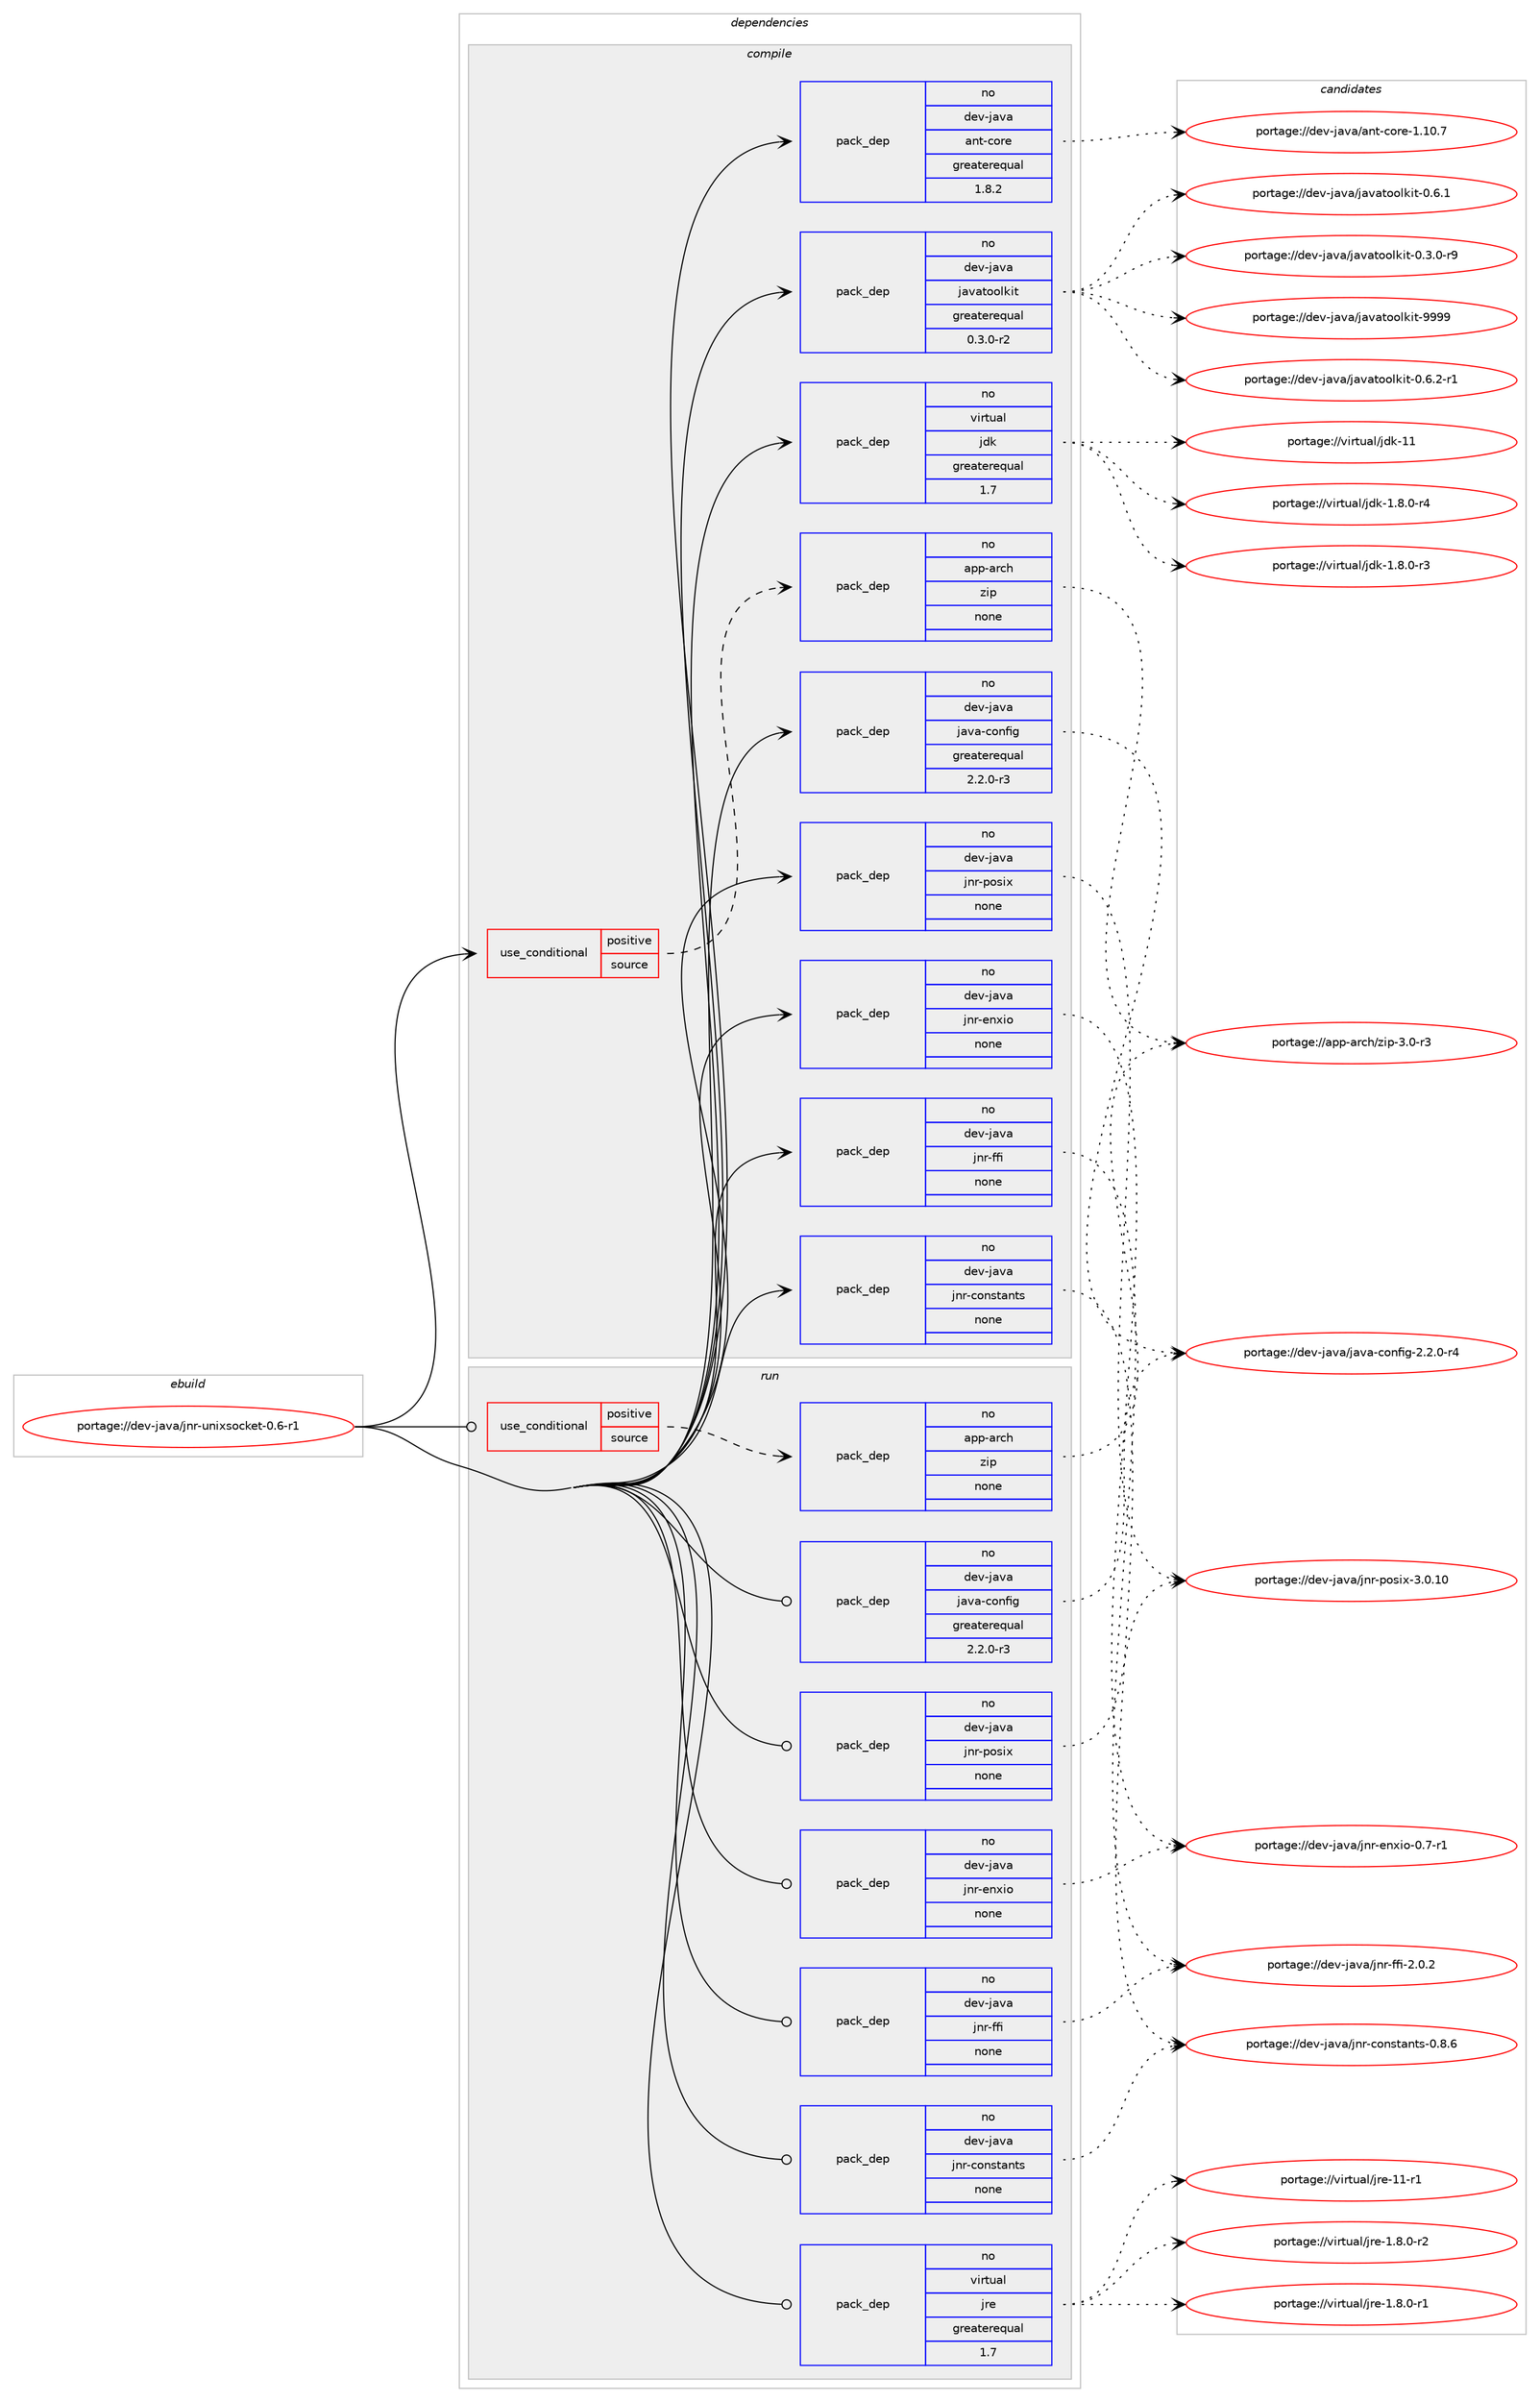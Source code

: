 digraph prolog {

# *************
# Graph options
# *************

newrank=true;
concentrate=true;
compound=true;
graph [rankdir=LR,fontname=Helvetica,fontsize=10,ranksep=1.5];#, ranksep=2.5, nodesep=0.2];
edge  [arrowhead=vee];
node  [fontname=Helvetica,fontsize=10];

# **********
# The ebuild
# **********

subgraph cluster_leftcol {
color=gray;
label=<<i>ebuild</i>>;
id [label="portage://dev-java/jnr-unixsocket-0.6-r1", color=red, width=4, href="../dev-java/jnr-unixsocket-0.6-r1.svg"];
}

# ****************
# The dependencies
# ****************

subgraph cluster_midcol {
color=gray;
label=<<i>dependencies</i>>;
subgraph cluster_compile {
fillcolor="#eeeeee";
style=filled;
label=<<i>compile</i>>;
subgraph cond129703 {
dependency529013 [label=<<TABLE BORDER="0" CELLBORDER="1" CELLSPACING="0" CELLPADDING="4"><TR><TD ROWSPAN="3" CELLPADDING="10">use_conditional</TD></TR><TR><TD>positive</TD></TR><TR><TD>source</TD></TR></TABLE>>, shape=none, color=red];
subgraph pack393699 {
dependency529014 [label=<<TABLE BORDER="0" CELLBORDER="1" CELLSPACING="0" CELLPADDING="4" WIDTH="220"><TR><TD ROWSPAN="6" CELLPADDING="30">pack_dep</TD></TR><TR><TD WIDTH="110">no</TD></TR><TR><TD>app-arch</TD></TR><TR><TD>zip</TD></TR><TR><TD>none</TD></TR><TR><TD></TD></TR></TABLE>>, shape=none, color=blue];
}
dependency529013:e -> dependency529014:w [weight=20,style="dashed",arrowhead="vee"];
}
id:e -> dependency529013:w [weight=20,style="solid",arrowhead="vee"];
subgraph pack393700 {
dependency529015 [label=<<TABLE BORDER="0" CELLBORDER="1" CELLSPACING="0" CELLPADDING="4" WIDTH="220"><TR><TD ROWSPAN="6" CELLPADDING="30">pack_dep</TD></TR><TR><TD WIDTH="110">no</TD></TR><TR><TD>dev-java</TD></TR><TR><TD>ant-core</TD></TR><TR><TD>greaterequal</TD></TR><TR><TD>1.8.2</TD></TR></TABLE>>, shape=none, color=blue];
}
id:e -> dependency529015:w [weight=20,style="solid",arrowhead="vee"];
subgraph pack393701 {
dependency529016 [label=<<TABLE BORDER="0" CELLBORDER="1" CELLSPACING="0" CELLPADDING="4" WIDTH="220"><TR><TD ROWSPAN="6" CELLPADDING="30">pack_dep</TD></TR><TR><TD WIDTH="110">no</TD></TR><TR><TD>dev-java</TD></TR><TR><TD>java-config</TD></TR><TR><TD>greaterequal</TD></TR><TR><TD>2.2.0-r3</TD></TR></TABLE>>, shape=none, color=blue];
}
id:e -> dependency529016:w [weight=20,style="solid",arrowhead="vee"];
subgraph pack393702 {
dependency529017 [label=<<TABLE BORDER="0" CELLBORDER="1" CELLSPACING="0" CELLPADDING="4" WIDTH="220"><TR><TD ROWSPAN="6" CELLPADDING="30">pack_dep</TD></TR><TR><TD WIDTH="110">no</TD></TR><TR><TD>dev-java</TD></TR><TR><TD>javatoolkit</TD></TR><TR><TD>greaterequal</TD></TR><TR><TD>0.3.0-r2</TD></TR></TABLE>>, shape=none, color=blue];
}
id:e -> dependency529017:w [weight=20,style="solid",arrowhead="vee"];
subgraph pack393703 {
dependency529018 [label=<<TABLE BORDER="0" CELLBORDER="1" CELLSPACING="0" CELLPADDING="4" WIDTH="220"><TR><TD ROWSPAN="6" CELLPADDING="30">pack_dep</TD></TR><TR><TD WIDTH="110">no</TD></TR><TR><TD>dev-java</TD></TR><TR><TD>jnr-constants</TD></TR><TR><TD>none</TD></TR><TR><TD></TD></TR></TABLE>>, shape=none, color=blue];
}
id:e -> dependency529018:w [weight=20,style="solid",arrowhead="vee"];
subgraph pack393704 {
dependency529019 [label=<<TABLE BORDER="0" CELLBORDER="1" CELLSPACING="0" CELLPADDING="4" WIDTH="220"><TR><TD ROWSPAN="6" CELLPADDING="30">pack_dep</TD></TR><TR><TD WIDTH="110">no</TD></TR><TR><TD>dev-java</TD></TR><TR><TD>jnr-enxio</TD></TR><TR><TD>none</TD></TR><TR><TD></TD></TR></TABLE>>, shape=none, color=blue];
}
id:e -> dependency529019:w [weight=20,style="solid",arrowhead="vee"];
subgraph pack393705 {
dependency529020 [label=<<TABLE BORDER="0" CELLBORDER="1" CELLSPACING="0" CELLPADDING="4" WIDTH="220"><TR><TD ROWSPAN="6" CELLPADDING="30">pack_dep</TD></TR><TR><TD WIDTH="110">no</TD></TR><TR><TD>dev-java</TD></TR><TR><TD>jnr-ffi</TD></TR><TR><TD>none</TD></TR><TR><TD></TD></TR></TABLE>>, shape=none, color=blue];
}
id:e -> dependency529020:w [weight=20,style="solid",arrowhead="vee"];
subgraph pack393706 {
dependency529021 [label=<<TABLE BORDER="0" CELLBORDER="1" CELLSPACING="0" CELLPADDING="4" WIDTH="220"><TR><TD ROWSPAN="6" CELLPADDING="30">pack_dep</TD></TR><TR><TD WIDTH="110">no</TD></TR><TR><TD>dev-java</TD></TR><TR><TD>jnr-posix</TD></TR><TR><TD>none</TD></TR><TR><TD></TD></TR></TABLE>>, shape=none, color=blue];
}
id:e -> dependency529021:w [weight=20,style="solid",arrowhead="vee"];
subgraph pack393707 {
dependency529022 [label=<<TABLE BORDER="0" CELLBORDER="1" CELLSPACING="0" CELLPADDING="4" WIDTH="220"><TR><TD ROWSPAN="6" CELLPADDING="30">pack_dep</TD></TR><TR><TD WIDTH="110">no</TD></TR><TR><TD>virtual</TD></TR><TR><TD>jdk</TD></TR><TR><TD>greaterequal</TD></TR><TR><TD>1.7</TD></TR></TABLE>>, shape=none, color=blue];
}
id:e -> dependency529022:w [weight=20,style="solid",arrowhead="vee"];
}
subgraph cluster_compileandrun {
fillcolor="#eeeeee";
style=filled;
label=<<i>compile and run</i>>;
}
subgraph cluster_run {
fillcolor="#eeeeee";
style=filled;
label=<<i>run</i>>;
subgraph cond129704 {
dependency529023 [label=<<TABLE BORDER="0" CELLBORDER="1" CELLSPACING="0" CELLPADDING="4"><TR><TD ROWSPAN="3" CELLPADDING="10">use_conditional</TD></TR><TR><TD>positive</TD></TR><TR><TD>source</TD></TR></TABLE>>, shape=none, color=red];
subgraph pack393708 {
dependency529024 [label=<<TABLE BORDER="0" CELLBORDER="1" CELLSPACING="0" CELLPADDING="4" WIDTH="220"><TR><TD ROWSPAN="6" CELLPADDING="30">pack_dep</TD></TR><TR><TD WIDTH="110">no</TD></TR><TR><TD>app-arch</TD></TR><TR><TD>zip</TD></TR><TR><TD>none</TD></TR><TR><TD></TD></TR></TABLE>>, shape=none, color=blue];
}
dependency529023:e -> dependency529024:w [weight=20,style="dashed",arrowhead="vee"];
}
id:e -> dependency529023:w [weight=20,style="solid",arrowhead="odot"];
subgraph pack393709 {
dependency529025 [label=<<TABLE BORDER="0" CELLBORDER="1" CELLSPACING="0" CELLPADDING="4" WIDTH="220"><TR><TD ROWSPAN="6" CELLPADDING="30">pack_dep</TD></TR><TR><TD WIDTH="110">no</TD></TR><TR><TD>dev-java</TD></TR><TR><TD>java-config</TD></TR><TR><TD>greaterequal</TD></TR><TR><TD>2.2.0-r3</TD></TR></TABLE>>, shape=none, color=blue];
}
id:e -> dependency529025:w [weight=20,style="solid",arrowhead="odot"];
subgraph pack393710 {
dependency529026 [label=<<TABLE BORDER="0" CELLBORDER="1" CELLSPACING="0" CELLPADDING="4" WIDTH="220"><TR><TD ROWSPAN="6" CELLPADDING="30">pack_dep</TD></TR><TR><TD WIDTH="110">no</TD></TR><TR><TD>dev-java</TD></TR><TR><TD>jnr-constants</TD></TR><TR><TD>none</TD></TR><TR><TD></TD></TR></TABLE>>, shape=none, color=blue];
}
id:e -> dependency529026:w [weight=20,style="solid",arrowhead="odot"];
subgraph pack393711 {
dependency529027 [label=<<TABLE BORDER="0" CELLBORDER="1" CELLSPACING="0" CELLPADDING="4" WIDTH="220"><TR><TD ROWSPAN="6" CELLPADDING="30">pack_dep</TD></TR><TR><TD WIDTH="110">no</TD></TR><TR><TD>dev-java</TD></TR><TR><TD>jnr-enxio</TD></TR><TR><TD>none</TD></TR><TR><TD></TD></TR></TABLE>>, shape=none, color=blue];
}
id:e -> dependency529027:w [weight=20,style="solid",arrowhead="odot"];
subgraph pack393712 {
dependency529028 [label=<<TABLE BORDER="0" CELLBORDER="1" CELLSPACING="0" CELLPADDING="4" WIDTH="220"><TR><TD ROWSPAN="6" CELLPADDING="30">pack_dep</TD></TR><TR><TD WIDTH="110">no</TD></TR><TR><TD>dev-java</TD></TR><TR><TD>jnr-ffi</TD></TR><TR><TD>none</TD></TR><TR><TD></TD></TR></TABLE>>, shape=none, color=blue];
}
id:e -> dependency529028:w [weight=20,style="solid",arrowhead="odot"];
subgraph pack393713 {
dependency529029 [label=<<TABLE BORDER="0" CELLBORDER="1" CELLSPACING="0" CELLPADDING="4" WIDTH="220"><TR><TD ROWSPAN="6" CELLPADDING="30">pack_dep</TD></TR><TR><TD WIDTH="110">no</TD></TR><TR><TD>dev-java</TD></TR><TR><TD>jnr-posix</TD></TR><TR><TD>none</TD></TR><TR><TD></TD></TR></TABLE>>, shape=none, color=blue];
}
id:e -> dependency529029:w [weight=20,style="solid",arrowhead="odot"];
subgraph pack393714 {
dependency529030 [label=<<TABLE BORDER="0" CELLBORDER="1" CELLSPACING="0" CELLPADDING="4" WIDTH="220"><TR><TD ROWSPAN="6" CELLPADDING="30">pack_dep</TD></TR><TR><TD WIDTH="110">no</TD></TR><TR><TD>virtual</TD></TR><TR><TD>jre</TD></TR><TR><TD>greaterequal</TD></TR><TR><TD>1.7</TD></TR></TABLE>>, shape=none, color=blue];
}
id:e -> dependency529030:w [weight=20,style="solid",arrowhead="odot"];
}
}

# **************
# The candidates
# **************

subgraph cluster_choices {
rank=same;
color=gray;
label=<<i>candidates</i>>;

subgraph choice393699 {
color=black;
nodesep=1;
choice9711211245971149910447122105112455146484511451 [label="portage://app-arch/zip-3.0-r3", color=red, width=4,href="../app-arch/zip-3.0-r3.svg"];
dependency529014:e -> choice9711211245971149910447122105112455146484511451:w [style=dotted,weight="100"];
}
subgraph choice393700 {
color=black;
nodesep=1;
choice1001011184510697118974797110116459911111410145494649484655 [label="portage://dev-java/ant-core-1.10.7", color=red, width=4,href="../dev-java/ant-core-1.10.7.svg"];
dependency529015:e -> choice1001011184510697118974797110116459911111410145494649484655:w [style=dotted,weight="100"];
}
subgraph choice393701 {
color=black;
nodesep=1;
choice10010111845106971189747106971189745991111101021051034550465046484511452 [label="portage://dev-java/java-config-2.2.0-r4", color=red, width=4,href="../dev-java/java-config-2.2.0-r4.svg"];
dependency529016:e -> choice10010111845106971189747106971189745991111101021051034550465046484511452:w [style=dotted,weight="100"];
}
subgraph choice393702 {
color=black;
nodesep=1;
choice1001011184510697118974710697118971161111111081071051164557575757 [label="portage://dev-java/javatoolkit-9999", color=red, width=4,href="../dev-java/javatoolkit-9999.svg"];
choice1001011184510697118974710697118971161111111081071051164548465446504511449 [label="portage://dev-java/javatoolkit-0.6.2-r1", color=red, width=4,href="../dev-java/javatoolkit-0.6.2-r1.svg"];
choice100101118451069711897471069711897116111111108107105116454846544649 [label="portage://dev-java/javatoolkit-0.6.1", color=red, width=4,href="../dev-java/javatoolkit-0.6.1.svg"];
choice1001011184510697118974710697118971161111111081071051164548465146484511457 [label="portage://dev-java/javatoolkit-0.3.0-r9", color=red, width=4,href="../dev-java/javatoolkit-0.3.0-r9.svg"];
dependency529017:e -> choice1001011184510697118974710697118971161111111081071051164557575757:w [style=dotted,weight="100"];
dependency529017:e -> choice1001011184510697118974710697118971161111111081071051164548465446504511449:w [style=dotted,weight="100"];
dependency529017:e -> choice100101118451069711897471069711897116111111108107105116454846544649:w [style=dotted,weight="100"];
dependency529017:e -> choice1001011184510697118974710697118971161111111081071051164548465146484511457:w [style=dotted,weight="100"];
}
subgraph choice393703 {
color=black;
nodesep=1;
choice10010111845106971189747106110114459911111011511697110116115454846564654 [label="portage://dev-java/jnr-constants-0.8.6", color=red, width=4,href="../dev-java/jnr-constants-0.8.6.svg"];
dependency529018:e -> choice10010111845106971189747106110114459911111011511697110116115454846564654:w [style=dotted,weight="100"];
}
subgraph choice393704 {
color=black;
nodesep=1;
choice1001011184510697118974710611011445101110120105111454846554511449 [label="portage://dev-java/jnr-enxio-0.7-r1", color=red, width=4,href="../dev-java/jnr-enxio-0.7-r1.svg"];
dependency529019:e -> choice1001011184510697118974710611011445101110120105111454846554511449:w [style=dotted,weight="100"];
}
subgraph choice393705 {
color=black;
nodesep=1;
choice1001011184510697118974710611011445102102105455046484650 [label="portage://dev-java/jnr-ffi-2.0.2", color=red, width=4,href="../dev-java/jnr-ffi-2.0.2.svg"];
dependency529020:e -> choice1001011184510697118974710611011445102102105455046484650:w [style=dotted,weight="100"];
}
subgraph choice393706 {
color=black;
nodesep=1;
choice100101118451069711897471061101144511211111510512045514648464948 [label="portage://dev-java/jnr-posix-3.0.10", color=red, width=4,href="../dev-java/jnr-posix-3.0.10.svg"];
dependency529021:e -> choice100101118451069711897471061101144511211111510512045514648464948:w [style=dotted,weight="100"];
}
subgraph choice393707 {
color=black;
nodesep=1;
choice1181051141161179710847106100107454949 [label="portage://virtual/jdk-11", color=red, width=4,href="../virtual/jdk-11.svg"];
choice11810511411611797108471061001074549465646484511452 [label="portage://virtual/jdk-1.8.0-r4", color=red, width=4,href="../virtual/jdk-1.8.0-r4.svg"];
choice11810511411611797108471061001074549465646484511451 [label="portage://virtual/jdk-1.8.0-r3", color=red, width=4,href="../virtual/jdk-1.8.0-r3.svg"];
dependency529022:e -> choice1181051141161179710847106100107454949:w [style=dotted,weight="100"];
dependency529022:e -> choice11810511411611797108471061001074549465646484511452:w [style=dotted,weight="100"];
dependency529022:e -> choice11810511411611797108471061001074549465646484511451:w [style=dotted,weight="100"];
}
subgraph choice393708 {
color=black;
nodesep=1;
choice9711211245971149910447122105112455146484511451 [label="portage://app-arch/zip-3.0-r3", color=red, width=4,href="../app-arch/zip-3.0-r3.svg"];
dependency529024:e -> choice9711211245971149910447122105112455146484511451:w [style=dotted,weight="100"];
}
subgraph choice393709 {
color=black;
nodesep=1;
choice10010111845106971189747106971189745991111101021051034550465046484511452 [label="portage://dev-java/java-config-2.2.0-r4", color=red, width=4,href="../dev-java/java-config-2.2.0-r4.svg"];
dependency529025:e -> choice10010111845106971189747106971189745991111101021051034550465046484511452:w [style=dotted,weight="100"];
}
subgraph choice393710 {
color=black;
nodesep=1;
choice10010111845106971189747106110114459911111011511697110116115454846564654 [label="portage://dev-java/jnr-constants-0.8.6", color=red, width=4,href="../dev-java/jnr-constants-0.8.6.svg"];
dependency529026:e -> choice10010111845106971189747106110114459911111011511697110116115454846564654:w [style=dotted,weight="100"];
}
subgraph choice393711 {
color=black;
nodesep=1;
choice1001011184510697118974710611011445101110120105111454846554511449 [label="portage://dev-java/jnr-enxio-0.7-r1", color=red, width=4,href="../dev-java/jnr-enxio-0.7-r1.svg"];
dependency529027:e -> choice1001011184510697118974710611011445101110120105111454846554511449:w [style=dotted,weight="100"];
}
subgraph choice393712 {
color=black;
nodesep=1;
choice1001011184510697118974710611011445102102105455046484650 [label="portage://dev-java/jnr-ffi-2.0.2", color=red, width=4,href="../dev-java/jnr-ffi-2.0.2.svg"];
dependency529028:e -> choice1001011184510697118974710611011445102102105455046484650:w [style=dotted,weight="100"];
}
subgraph choice393713 {
color=black;
nodesep=1;
choice100101118451069711897471061101144511211111510512045514648464948 [label="portage://dev-java/jnr-posix-3.0.10", color=red, width=4,href="../dev-java/jnr-posix-3.0.10.svg"];
dependency529029:e -> choice100101118451069711897471061101144511211111510512045514648464948:w [style=dotted,weight="100"];
}
subgraph choice393714 {
color=black;
nodesep=1;
choice11810511411611797108471061141014549494511449 [label="portage://virtual/jre-11-r1", color=red, width=4,href="../virtual/jre-11-r1.svg"];
choice11810511411611797108471061141014549465646484511450 [label="portage://virtual/jre-1.8.0-r2", color=red, width=4,href="../virtual/jre-1.8.0-r2.svg"];
choice11810511411611797108471061141014549465646484511449 [label="portage://virtual/jre-1.8.0-r1", color=red, width=4,href="../virtual/jre-1.8.0-r1.svg"];
dependency529030:e -> choice11810511411611797108471061141014549494511449:w [style=dotted,weight="100"];
dependency529030:e -> choice11810511411611797108471061141014549465646484511450:w [style=dotted,weight="100"];
dependency529030:e -> choice11810511411611797108471061141014549465646484511449:w [style=dotted,weight="100"];
}
}

}
